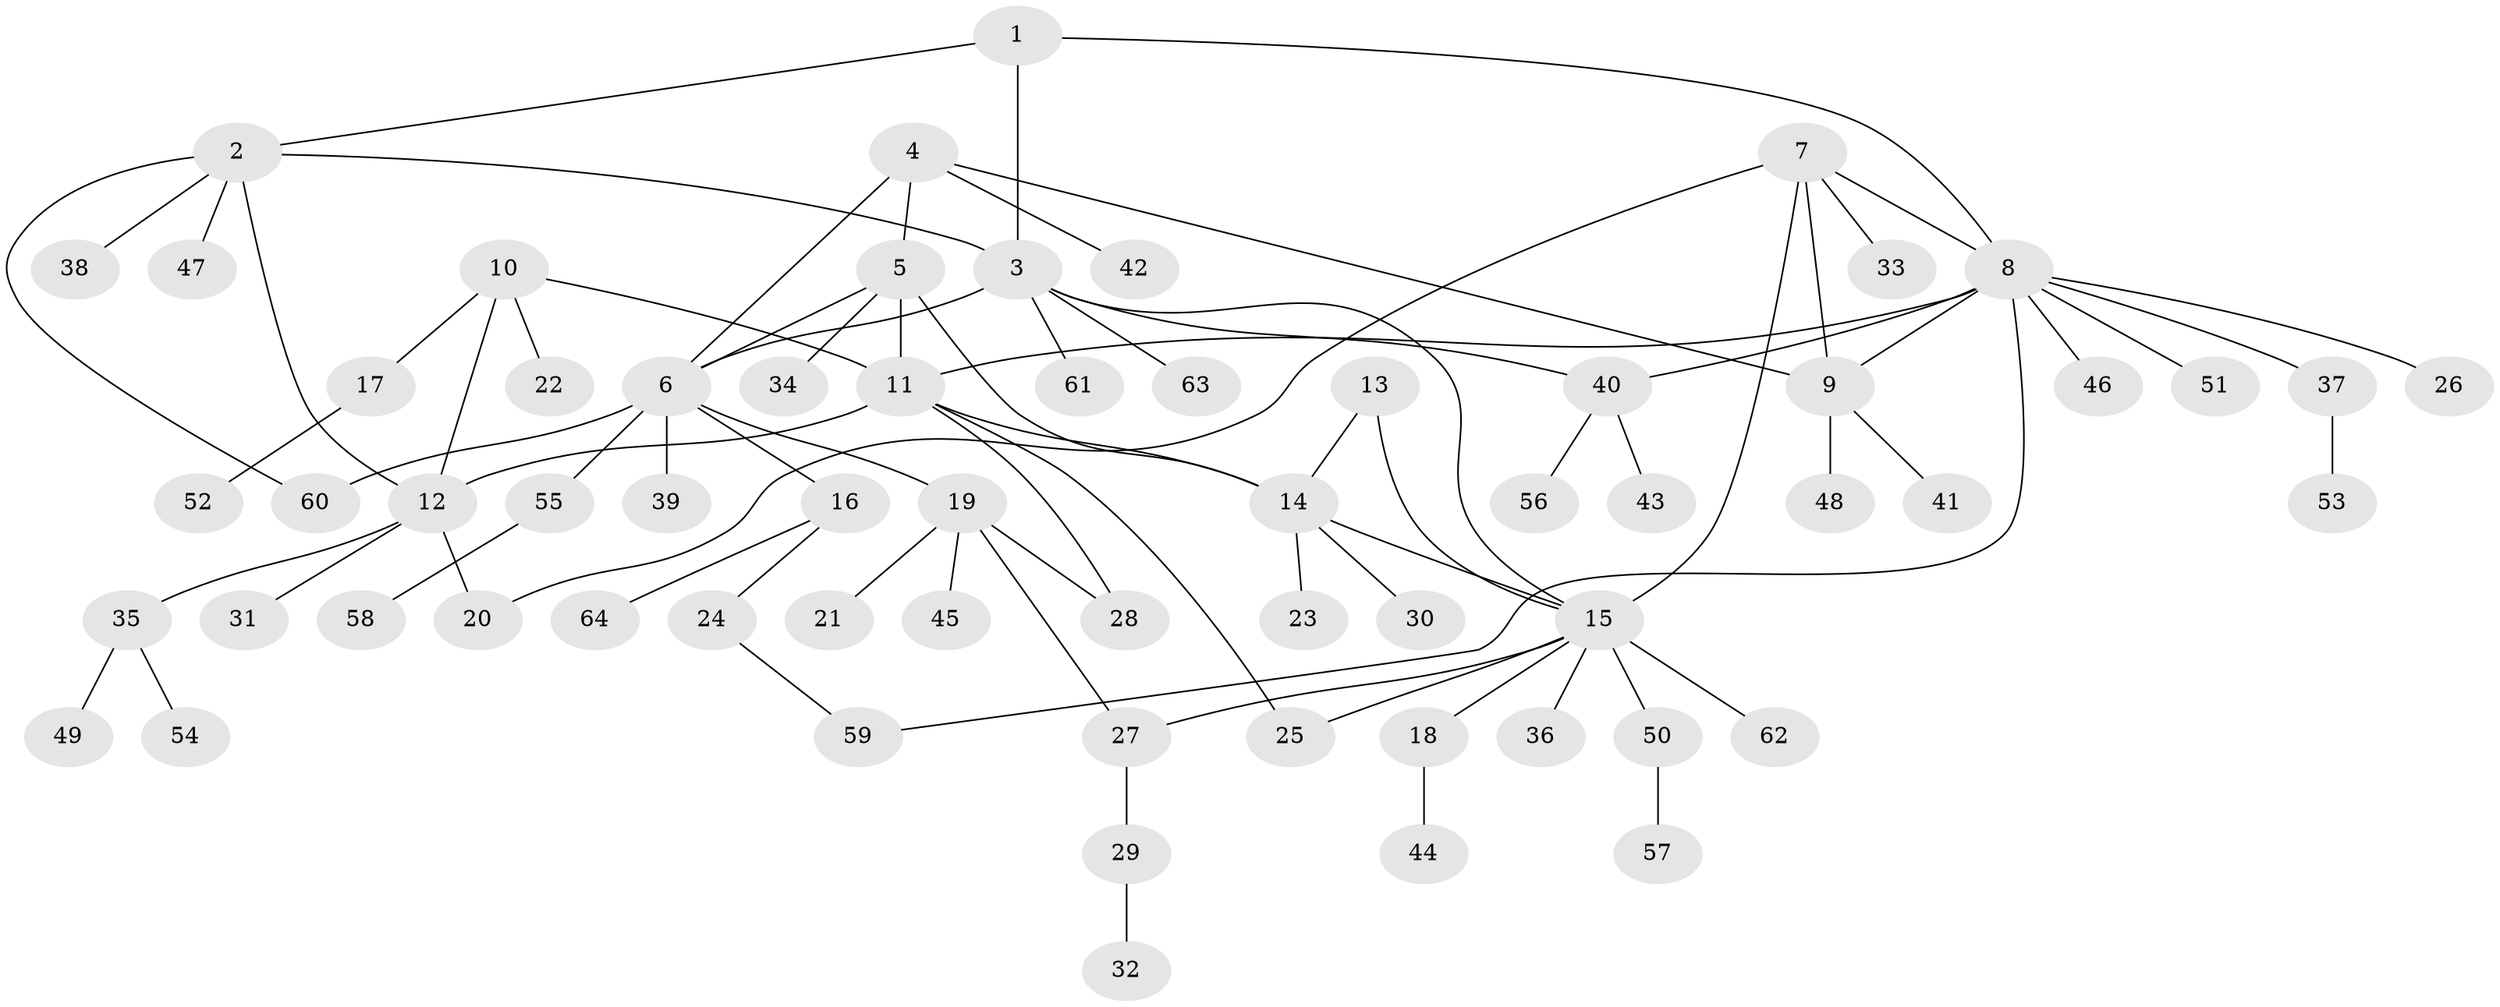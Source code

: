 // coarse degree distribution, {4: 0.11538461538461539, 3: 0.15384615384615385, 5: 0.07692307692307693, 6: 0.038461538461538464, 7: 0.11538461538461539, 2: 0.19230769230769232, 8: 0.038461538461538464, 1: 0.2692307692307692}
// Generated by graph-tools (version 1.1) at 2025/52/03/04/25 22:52:21]
// undirected, 64 vertices, 81 edges
graph export_dot {
  node [color=gray90,style=filled];
  1;
  2;
  3;
  4;
  5;
  6;
  7;
  8;
  9;
  10;
  11;
  12;
  13;
  14;
  15;
  16;
  17;
  18;
  19;
  20;
  21;
  22;
  23;
  24;
  25;
  26;
  27;
  28;
  29;
  30;
  31;
  32;
  33;
  34;
  35;
  36;
  37;
  38;
  39;
  40;
  41;
  42;
  43;
  44;
  45;
  46;
  47;
  48;
  49;
  50;
  51;
  52;
  53;
  54;
  55;
  56;
  57;
  58;
  59;
  60;
  61;
  62;
  63;
  64;
  1 -- 2;
  1 -- 3;
  1 -- 8;
  2 -- 3;
  2 -- 12;
  2 -- 38;
  2 -- 47;
  2 -- 60;
  3 -- 6;
  3 -- 15;
  3 -- 40;
  3 -- 61;
  3 -- 63;
  4 -- 5;
  4 -- 6;
  4 -- 9;
  4 -- 42;
  5 -- 6;
  5 -- 11;
  5 -- 14;
  5 -- 34;
  6 -- 16;
  6 -- 19;
  6 -- 39;
  6 -- 55;
  6 -- 60;
  7 -- 8;
  7 -- 9;
  7 -- 15;
  7 -- 20;
  7 -- 33;
  8 -- 9;
  8 -- 11;
  8 -- 26;
  8 -- 37;
  8 -- 40;
  8 -- 46;
  8 -- 51;
  8 -- 59;
  9 -- 41;
  9 -- 48;
  10 -- 11;
  10 -- 12;
  10 -- 17;
  10 -- 22;
  11 -- 12;
  11 -- 14;
  11 -- 25;
  11 -- 28;
  12 -- 20;
  12 -- 31;
  12 -- 35;
  13 -- 14;
  13 -- 15;
  14 -- 15;
  14 -- 23;
  14 -- 30;
  15 -- 18;
  15 -- 25;
  15 -- 27;
  15 -- 36;
  15 -- 50;
  15 -- 62;
  16 -- 24;
  16 -- 64;
  17 -- 52;
  18 -- 44;
  19 -- 21;
  19 -- 27;
  19 -- 28;
  19 -- 45;
  24 -- 59;
  27 -- 29;
  29 -- 32;
  35 -- 49;
  35 -- 54;
  37 -- 53;
  40 -- 43;
  40 -- 56;
  50 -- 57;
  55 -- 58;
}
